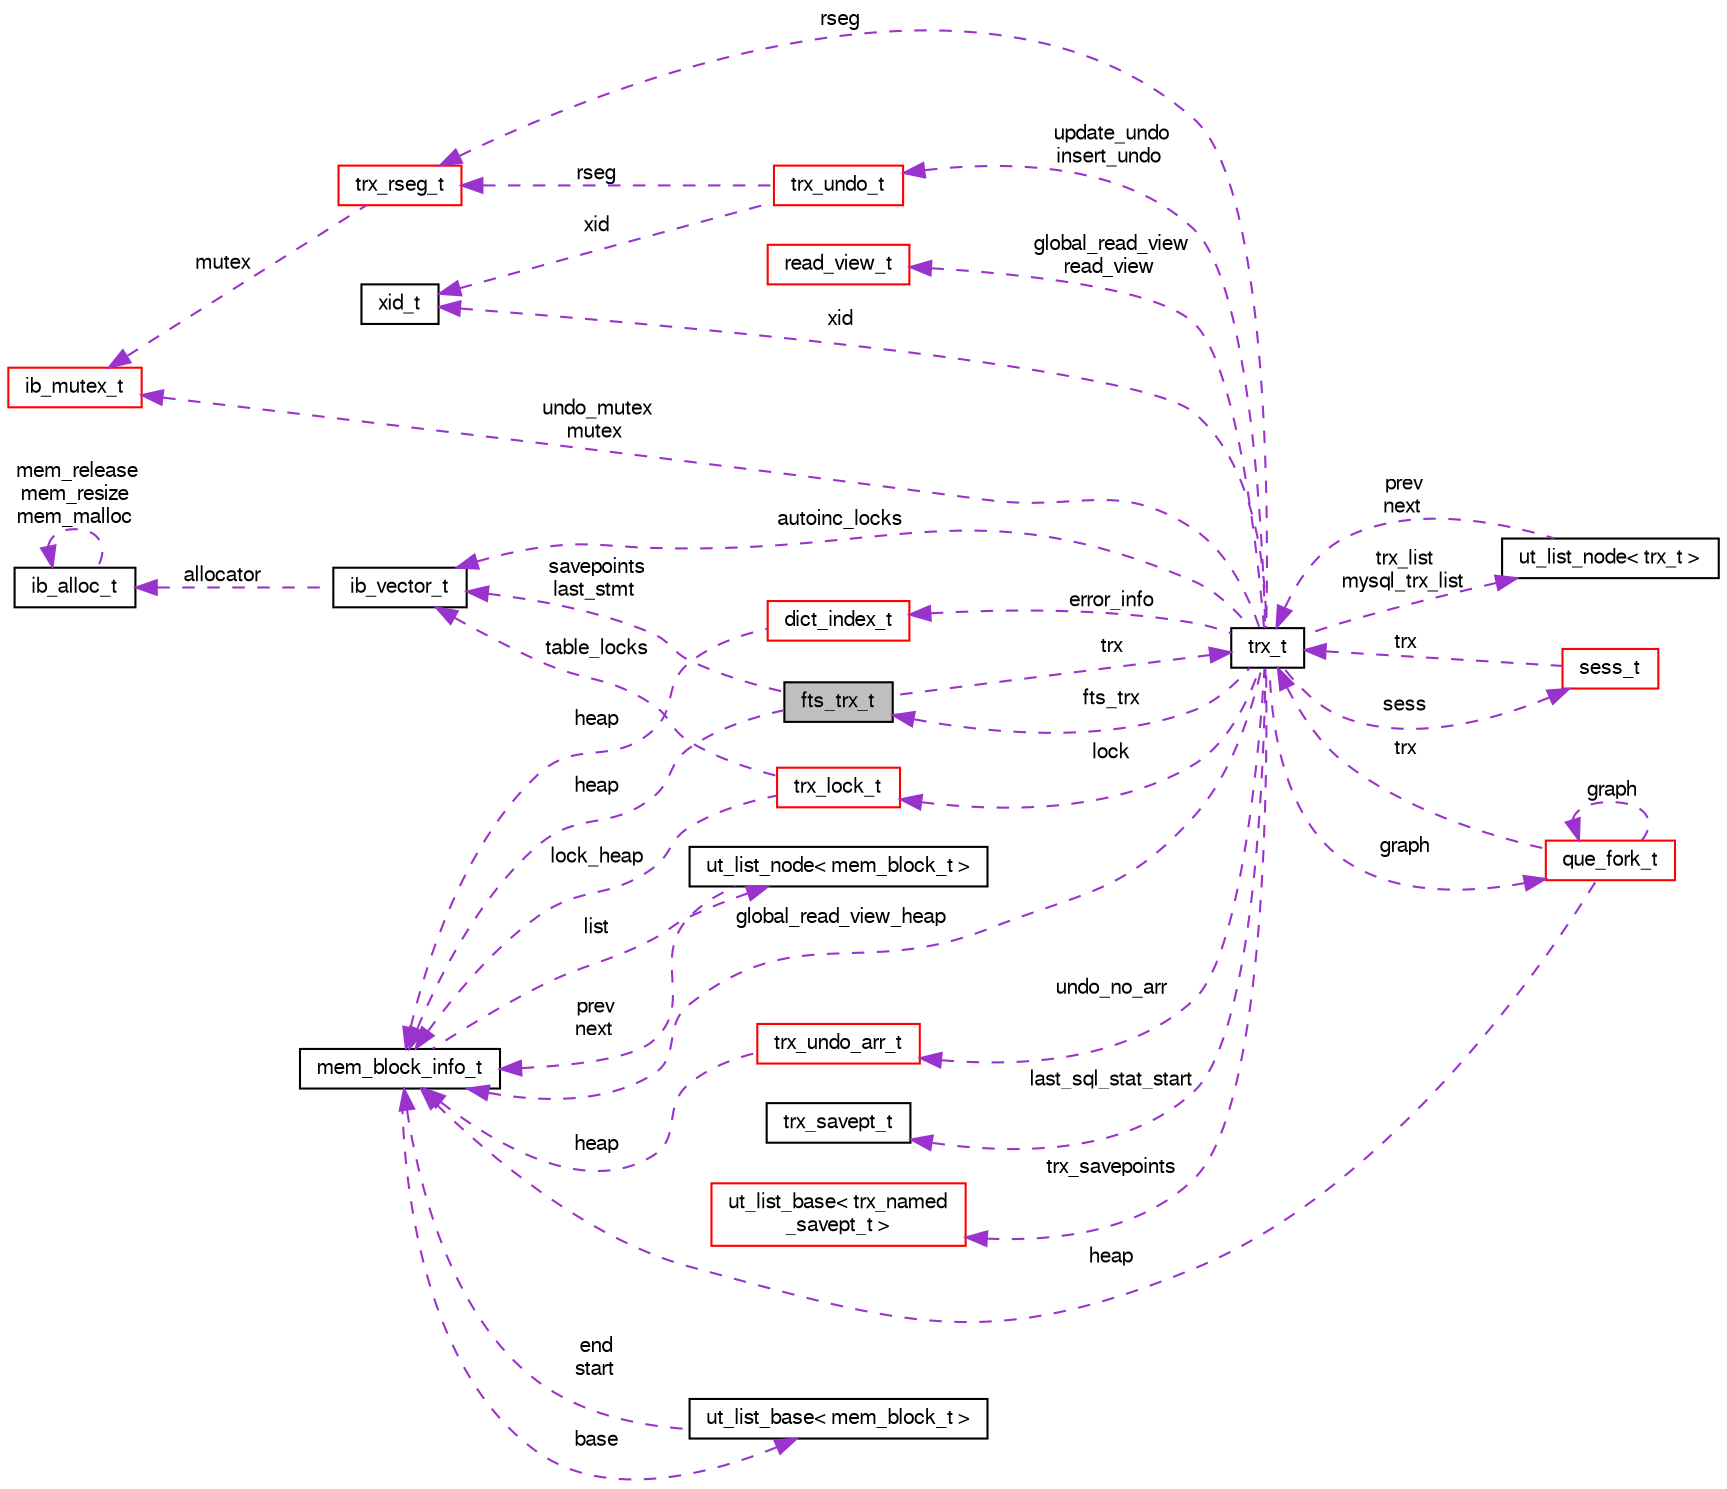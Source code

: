 digraph "fts_trx_t"
{
  bgcolor="transparent";
  edge [fontname="FreeSans",fontsize="10",labelfontname="FreeSans",labelfontsize="10"];
  node [fontname="FreeSans",fontsize="10",shape=record];
  rankdir="LR";
  Node1 [label="fts_trx_t",height=0.2,width=0.4,color="black", fillcolor="grey75", style="filled" fontcolor="black"];
  Node2 -> Node1 [dir="back",color="darkorchid3",fontsize="10",style="dashed",label=" savepoints\nlast_stmt" ,fontname="FreeSans"];
  Node2 [label="ib_vector_t",height=0.2,width=0.4,color="black",URL="$structib__vector__t.html"];
  Node3 -> Node2 [dir="back",color="darkorchid3",fontsize="10",style="dashed",label=" allocator" ,fontname="FreeSans"];
  Node3 [label="ib_alloc_t",height=0.2,width=0.4,color="black",URL="$structib__alloc__t.html"];
  Node3 -> Node3 [dir="back",color="darkorchid3",fontsize="10",style="dashed",label=" mem_release\nmem_resize\nmem_malloc" ,fontname="FreeSans"];
  Node4 -> Node1 [dir="back",color="darkorchid3",fontsize="10",style="dashed",label=" heap" ,fontname="FreeSans"];
  Node4 [label="mem_block_info_t",height=0.2,width=0.4,color="black",URL="$structmem__block__info__t.html"];
  Node5 -> Node4 [dir="back",color="darkorchid3",fontsize="10",style="dashed",label=" base" ,fontname="FreeSans"];
  Node5 [label="ut_list_base\< mem_block_t \>",height=0.2,width=0.4,color="black",URL="$structut__list__base.html"];
  Node4 -> Node5 [dir="back",color="darkorchid3",fontsize="10",style="dashed",label=" end\nstart" ,fontname="FreeSans"];
  Node6 -> Node4 [dir="back",color="darkorchid3",fontsize="10",style="dashed",label=" list" ,fontname="FreeSans"];
  Node6 [label="ut_list_node\< mem_block_t \>",height=0.2,width=0.4,color="black",URL="$structut__list__node.html"];
  Node4 -> Node6 [dir="back",color="darkorchid3",fontsize="10",style="dashed",label=" prev\nnext" ,fontname="FreeSans"];
  Node7 -> Node1 [dir="back",color="darkorchid3",fontsize="10",style="dashed",label=" trx" ,fontname="FreeSans"];
  Node7 [label="trx_t",height=0.2,width=0.4,color="black",URL="$structtrx__t.html"];
  Node8 -> Node7 [dir="back",color="darkorchid3",fontsize="10",style="dashed",label=" undo_no_arr" ,fontname="FreeSans"];
  Node8 [label="trx_undo_arr_t",height=0.2,width=0.4,color="red",URL="$structtrx__undo__arr__t.html"];
  Node4 -> Node8 [dir="back",color="darkorchid3",fontsize="10",style="dashed",label=" heap" ,fontname="FreeSans"];
  Node9 -> Node7 [dir="back",color="darkorchid3",fontsize="10",style="dashed",label=" xid" ,fontname="FreeSans"];
  Node9 [label="xid_t",height=0.2,width=0.4,color="black",URL="$structxid__t.html"];
  Node2 -> Node7 [dir="back",color="darkorchid3",fontsize="10",style="dashed",label=" autoinc_locks" ,fontname="FreeSans"];
  Node10 -> Node7 [dir="back",color="darkorchid3",fontsize="10",style="dashed",label=" error_info" ,fontname="FreeSans"];
  Node10 [label="dict_index_t",height=0.2,width=0.4,color="red",URL="$structdict__index__t.html"];
  Node4 -> Node10 [dir="back",color="darkorchid3",fontsize="10",style="dashed",label=" heap" ,fontname="FreeSans"];
  Node11 -> Node7 [dir="back",color="darkorchid3",fontsize="10",style="dashed",label=" update_undo\ninsert_undo" ,fontname="FreeSans"];
  Node11 [label="trx_undo_t",height=0.2,width=0.4,color="red",URL="$structtrx__undo__t.html"];
  Node9 -> Node11 [dir="back",color="darkorchid3",fontsize="10",style="dashed",label=" xid" ,fontname="FreeSans"];
  Node12 -> Node11 [dir="back",color="darkorchid3",fontsize="10",style="dashed",label=" rseg" ,fontname="FreeSans"];
  Node12 [label="trx_rseg_t",height=0.2,width=0.4,color="red",URL="$structtrx__rseg__t.html"];
  Node13 -> Node12 [dir="back",color="darkorchid3",fontsize="10",style="dashed",label=" mutex" ,fontname="FreeSans"];
  Node13 [label="ib_mutex_t",height=0.2,width=0.4,color="red",URL="$structib__mutex__t.html"];
  Node4 -> Node7 [dir="back",color="darkorchid3",fontsize="10",style="dashed",label=" global_read_view_heap" ,fontname="FreeSans"];
  Node14 -> Node7 [dir="back",color="darkorchid3",fontsize="10",style="dashed",label=" trx_list\nmysql_trx_list" ,fontname="FreeSans"];
  Node14 [label="ut_list_node\< trx_t \>",height=0.2,width=0.4,color="black",URL="$structut__list__node.html"];
  Node7 -> Node14 [dir="back",color="darkorchid3",fontsize="10",style="dashed",label=" prev\nnext" ,fontname="FreeSans"];
  Node15 -> Node7 [dir="back",color="darkorchid3",fontsize="10",style="dashed",label=" sess" ,fontname="FreeSans"];
  Node15 [label="sess_t",height=0.2,width=0.4,color="red",URL="$structsess__t.html"];
  Node7 -> Node15 [dir="back",color="darkorchid3",fontsize="10",style="dashed",label=" trx" ,fontname="FreeSans"];
  Node1 -> Node7 [dir="back",color="darkorchid3",fontsize="10",style="dashed",label=" fts_trx" ,fontname="FreeSans"];
  Node16 -> Node7 [dir="back",color="darkorchid3",fontsize="10",style="dashed",label=" lock" ,fontname="FreeSans"];
  Node16 [label="trx_lock_t",height=0.2,width=0.4,color="red",URL="$structtrx__lock__t.html"];
  Node2 -> Node16 [dir="back",color="darkorchid3",fontsize="10",style="dashed",label=" table_locks" ,fontname="FreeSans"];
  Node4 -> Node16 [dir="back",color="darkorchid3",fontsize="10",style="dashed",label=" lock_heap" ,fontname="FreeSans"];
  Node17 -> Node7 [dir="back",color="darkorchid3",fontsize="10",style="dashed",label=" last_sql_stat_start" ,fontname="FreeSans"];
  Node17 [label="trx_savept_t",height=0.2,width=0.4,color="black",URL="$structtrx__savept__t.html"];
  Node18 -> Node7 [dir="back",color="darkorchid3",fontsize="10",style="dashed",label=" trx_savepoints" ,fontname="FreeSans"];
  Node18 [label="ut_list_base\< trx_named\l_savept_t \>",height=0.2,width=0.4,color="red",URL="$structut__list__base.html"];
  Node13 -> Node7 [dir="back",color="darkorchid3",fontsize="10",style="dashed",label=" undo_mutex\nmutex" ,fontname="FreeSans"];
  Node19 -> Node7 [dir="back",color="darkorchid3",fontsize="10",style="dashed",label=" graph" ,fontname="FreeSans"];
  Node19 [label="que_fork_t",height=0.2,width=0.4,color="red",URL="$structque__fork__t.html"];
  Node4 -> Node19 [dir="back",color="darkorchid3",fontsize="10",style="dashed",label=" heap" ,fontname="FreeSans"];
  Node7 -> Node19 [dir="back",color="darkorchid3",fontsize="10",style="dashed",label=" trx" ,fontname="FreeSans"];
  Node19 -> Node19 [dir="back",color="darkorchid3",fontsize="10",style="dashed",label=" graph" ,fontname="FreeSans"];
  Node12 -> Node7 [dir="back",color="darkorchid3",fontsize="10",style="dashed",label=" rseg" ,fontname="FreeSans"];
  Node20 -> Node7 [dir="back",color="darkorchid3",fontsize="10",style="dashed",label=" global_read_view\nread_view" ,fontname="FreeSans"];
  Node20 [label="read_view_t",height=0.2,width=0.4,color="red",URL="$structread__view__t.html"];
}
